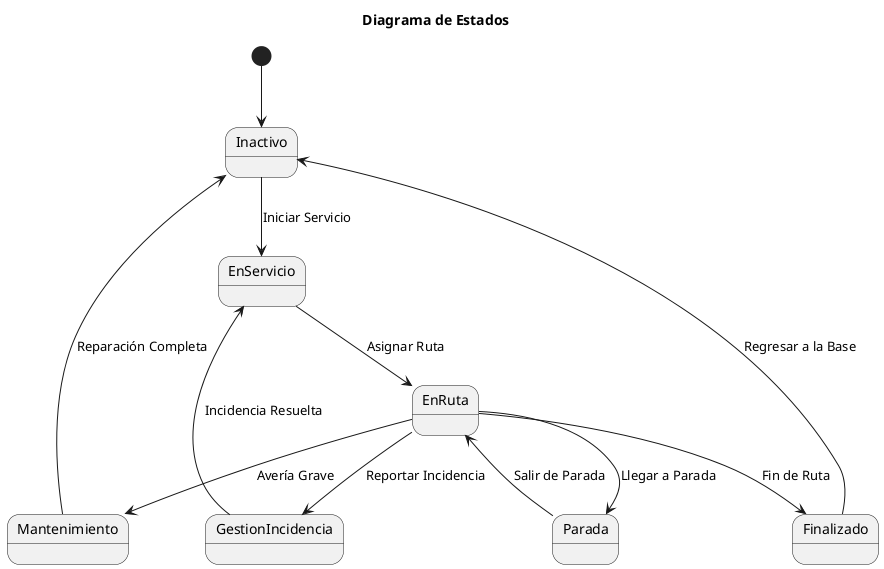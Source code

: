 @startuml
title Diagrama de Estados

[*] --> Inactivo

Inactivo --> EnServicio : Iniciar Servicio
EnServicio --> EnRuta : Asignar Ruta
EnRuta --> Parada : Llegar a Parada
Parada --> EnRuta : Salir de Parada
EnRuta --> GestionIncidencia : Reportar Incidencia
GestionIncidencia --> EnServicio : Incidencia Resuelta
EnRuta --> Mantenimiento : Avería Grave
Mantenimiento --> Inactivo : Reparación Completa
EnRuta --> Finalizado : Fin de Ruta
Finalizado --> Inactivo : Regresar a la Base
@enduml
